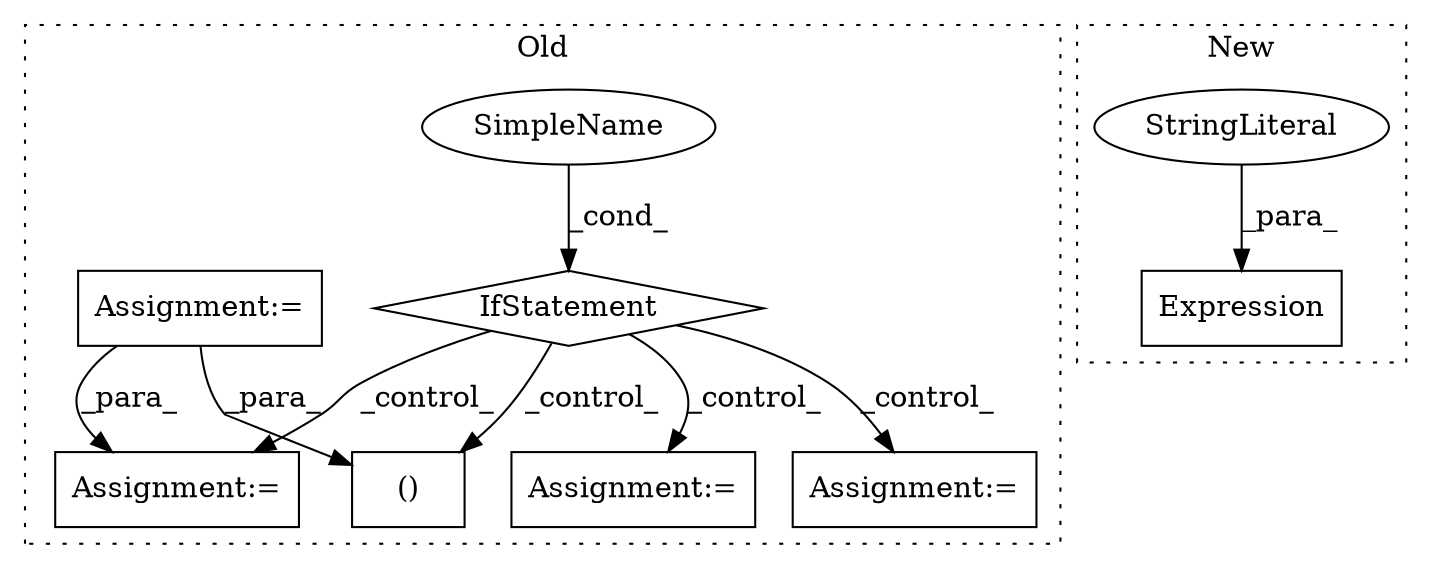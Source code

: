 digraph G {
subgraph cluster0 {
1 [label="()" a="106" s="7862" l="33" shape="box"];
4 [label="IfStatement" a="25" s="7648,7841" l="4,2" shape="diamond"];
5 [label="SimpleName" a="42" s="" l="" shape="ellipse"];
6 [label="Assignment:=" a="7" s="7895" l="2" shape="box"];
7 [label="Assignment:=" a="7" s="7337" l="9" shape="box"];
8 [label="Assignment:=" a="7" s="8020" l="1" shape="box"];
9 [label="Assignment:=" a="7" s="8316" l="1" shape="box"];
label = "Old";
style="dotted";
}
subgraph cluster1 {
2 [label="Expression" a="32" s="9324,9363" l="11,1" shape="box"];
3 [label="StringLiteral" a="45" s="9335" l="10" shape="ellipse"];
label = "New";
style="dotted";
}
3 -> 2 [label="_para_"];
4 -> 8 [label="_control_"];
4 -> 6 [label="_control_"];
4 -> 1 [label="_control_"];
4 -> 9 [label="_control_"];
5 -> 4 [label="_cond_"];
7 -> 9 [label="_para_"];
7 -> 1 [label="_para_"];
}